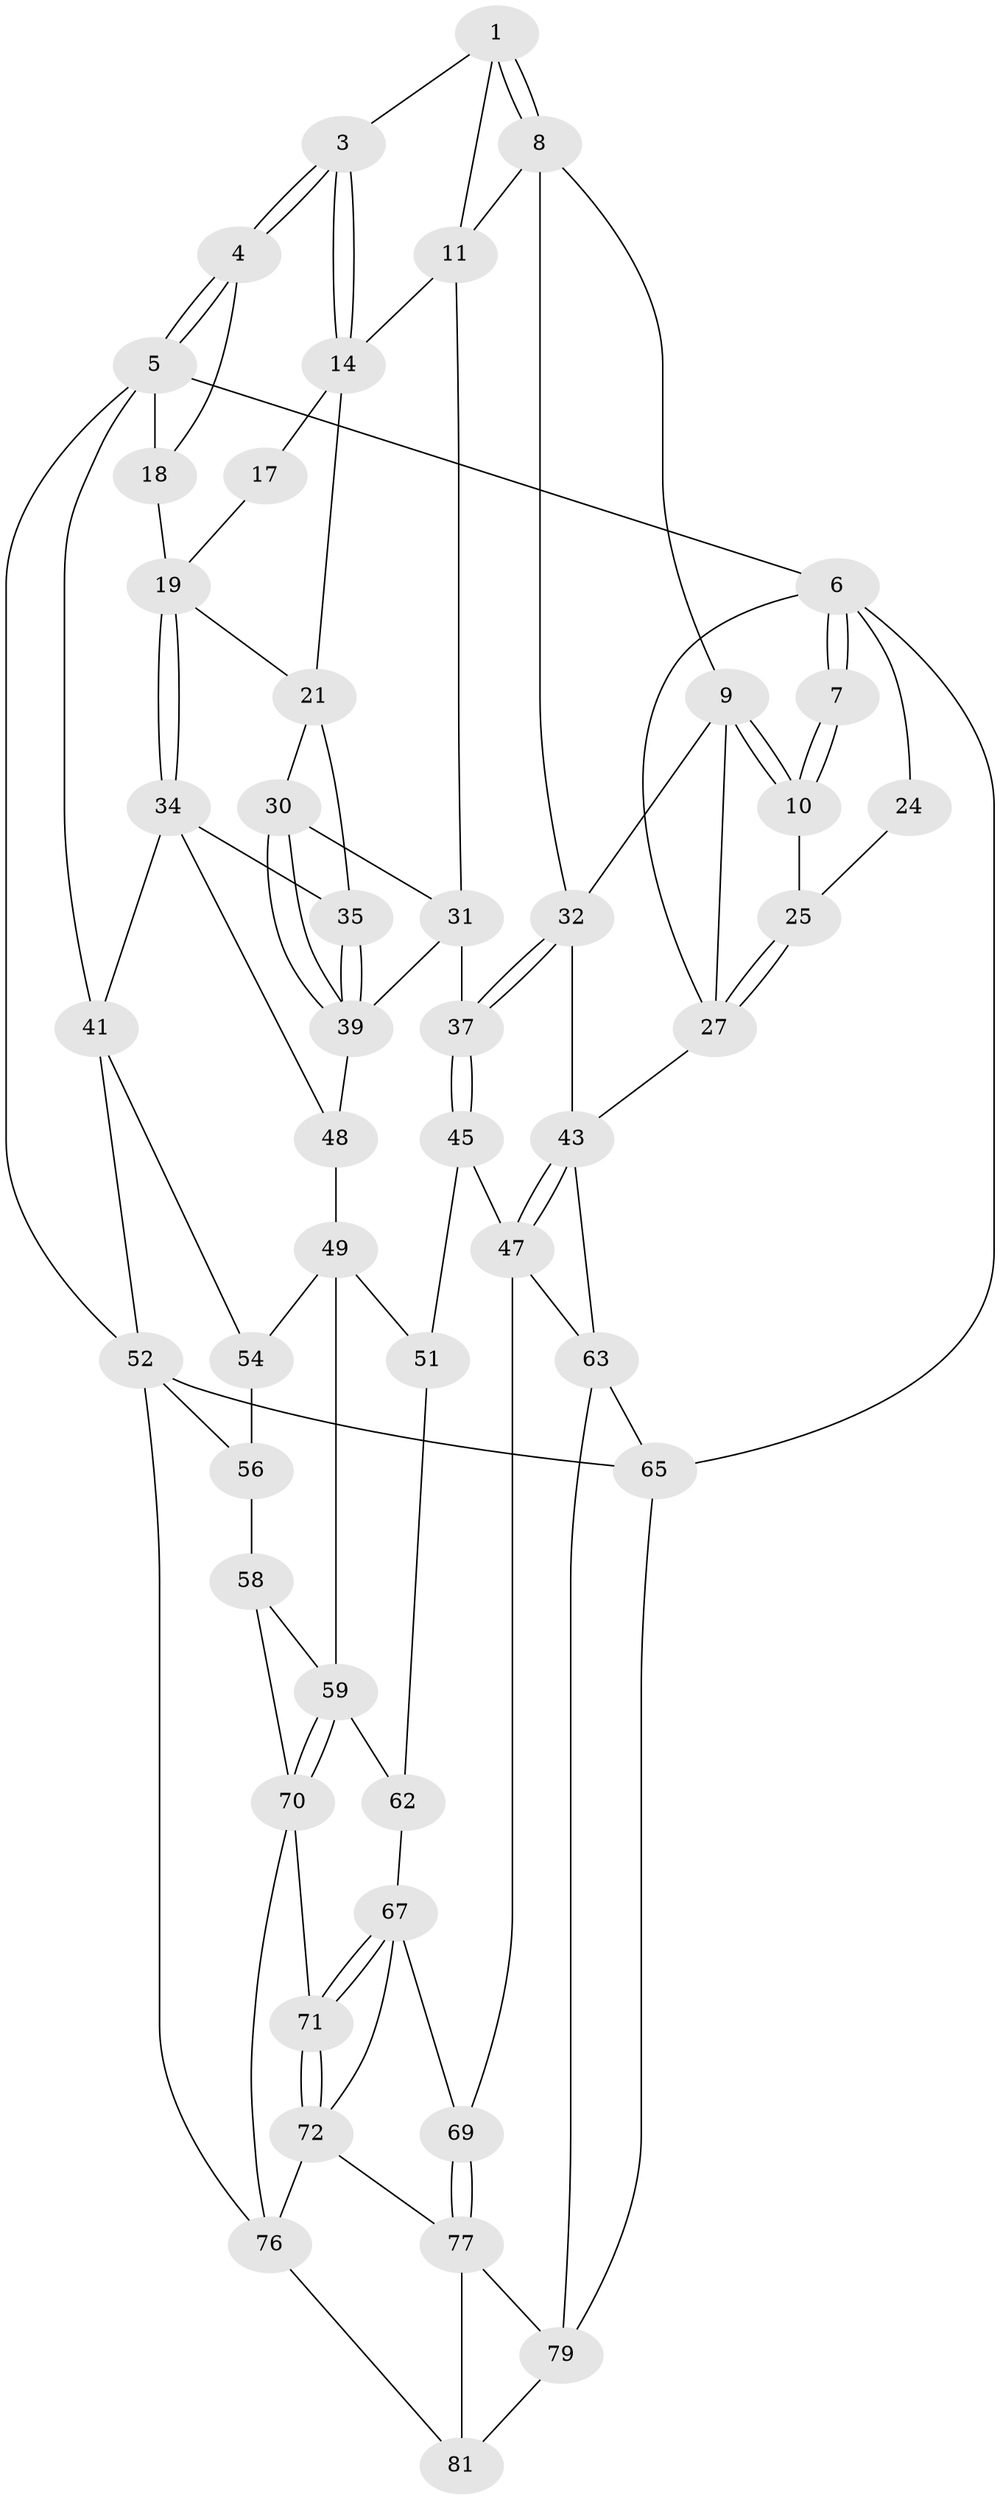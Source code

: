// original degree distribution, {3: 0.06097560975609756, 4: 0.21951219512195122, 5: 0.45121951219512196, 6: 0.2682926829268293}
// Generated by graph-tools (version 1.1) at 2025/11/02/27/25 16:11:53]
// undirected, 49 vertices, 105 edges
graph export_dot {
graph [start="1"]
  node [color=gray90,style=filled];
  1 [pos="+0.5576808861592495+0",super="+2"];
  3 [pos="+0.6936264592811847+0"];
  4 [pos="+1+0",super="+16"];
  5 [pos="+1+0",super="+38"];
  6 [pos="+0+0",super="+23"];
  7 [pos="+0.282443485894297+0"];
  8 [pos="+0.311367573616537+0.16960305964834974",super="+13"];
  9 [pos="+0.29837306141136494+0.16436735264087562",super="+26"];
  10 [pos="+0.2523205835653357+0.10463410185057608",super="+22"];
  11 [pos="+0.5636425830922476+0.062215075578215734",super="+12"];
  14 [pos="+0.7741476735036348+0.10489260796294796",super="+15"];
  17 [pos="+0.8471966342531145+0.09993470723695252"];
  18 [pos="+0.9521716027901594+0.23421390297116312"];
  19 [pos="+0.8745893879373203+0.27515855585504956",super="+20"];
  21 [pos="+0.7336517952441328+0.2007505663568232",super="+29"];
  24 [pos="+0.04446643463503081+0.018707259733315603"];
  25 [pos="+0.08378283182341148+0.18003398151954272"];
  27 [pos="+0+0.3318181665518452",super="+28"];
  30 [pos="+0.5820827814193721+0.2710569412635528"];
  31 [pos="+0.547334750261638+0.26258235742408814",super="+36"];
  32 [pos="+0.36367391335750027+0.41076991957945175",super="+33"];
  34 [pos="+0.8600398537905147+0.33942331987549407",super="+42"];
  35 [pos="+0.7413227823416806+0.43353545170910934"];
  37 [pos="+0.39700437458721866+0.4368404805531184"];
  39 [pos="+0.7163194501793428+0.4744921593711708",super="+40"];
  41 [pos="+1+0.5755456057845889",super="+53"];
  43 [pos="+0.21656720965245488+0.44330397718197195",super="+44"];
  45 [pos="+0.3984258193723857+0.45417588025230105",super="+46"];
  47 [pos="+0.24494965637554542+0.6566886612211303",super="+66"];
  48 [pos="+0.7143250260165603+0.4943251699618295"];
  49 [pos="+0.711338713683734+0.5040533108533943",super="+50"];
  51 [pos="+0.526148592150361+0.6095324935006922",super="+61"];
  52 [pos="+1+1",super="+74"];
  54 [pos="+0.9641512404008933+0.7197284825344833",super="+55"];
  56 [pos="+0.7753313213144034+0.7713818687762614",super="+57"];
  58 [pos="+0.7456154507439211+0.7901449385839745"];
  59 [pos="+0.6913851519446986+0.7863403434191755",super="+60"];
  62 [pos="+0.4775498320160557+0.7126385951118712"];
  63 [pos="+0+0.6928059156006476",super="+64"];
  65 [pos="+0+1"];
  67 [pos="+0.47436028335777003+0.7278437344960338",super="+68"];
  69 [pos="+0.2627642527317025+0.812696597305999"];
  70 [pos="+0.6165268955125881+0.881748045379799",super="+75"];
  71 [pos="+0.5684406653309678+0.8978167612729355"];
  72 [pos="+0.47522655383468343+1",super="+73"];
  76 [pos="+0.8830893167823766+1",super="+80"];
  77 [pos="+0.27127477847210685+0.8620474409052141",super="+78"];
  79 [pos="+0.18168322329021183+0.936899938668509",super="+82"];
  81 [pos="+0.36258850862902503+1"];
  1 -- 8;
  1 -- 8;
  1 -- 3;
  1 -- 11;
  3 -- 4;
  3 -- 4;
  3 -- 14;
  3 -- 14;
  4 -- 5;
  4 -- 5;
  4 -- 18;
  5 -- 6;
  5 -- 52;
  5 -- 41;
  5 -- 18;
  6 -- 7;
  6 -- 7;
  6 -- 65;
  6 -- 24;
  6 -- 27;
  7 -- 10;
  7 -- 10;
  8 -- 9;
  8 -- 32;
  8 -- 11;
  9 -- 10;
  9 -- 10;
  9 -- 32;
  9 -- 27;
  10 -- 25;
  11 -- 14;
  11 -- 31;
  14 -- 17;
  14 -- 21;
  17 -- 19;
  18 -- 19;
  19 -- 34;
  19 -- 34;
  19 -- 21;
  21 -- 35;
  21 -- 30;
  24 -- 25;
  25 -- 27;
  25 -- 27;
  27 -- 43;
  30 -- 31;
  30 -- 39;
  30 -- 39;
  31 -- 39;
  31 -- 37;
  32 -- 37;
  32 -- 37;
  32 -- 43;
  34 -- 35;
  34 -- 48;
  34 -- 41;
  35 -- 39;
  35 -- 39;
  37 -- 45;
  37 -- 45;
  39 -- 48;
  41 -- 52;
  41 -- 54;
  43 -- 47;
  43 -- 47;
  43 -- 63;
  45 -- 51 [weight=2];
  45 -- 47;
  47 -- 69;
  47 -- 63;
  48 -- 49;
  49 -- 54;
  49 -- 59;
  49 -- 51;
  51 -- 62;
  52 -- 65;
  52 -- 76;
  52 -- 56;
  54 -- 56 [weight=2];
  56 -- 58;
  58 -- 59;
  58 -- 70;
  59 -- 70;
  59 -- 70;
  59 -- 62;
  62 -- 67;
  63 -- 65;
  63 -- 79;
  65 -- 79;
  67 -- 71;
  67 -- 71;
  67 -- 72;
  67 -- 69;
  69 -- 77;
  69 -- 77;
  70 -- 71;
  70 -- 76;
  71 -- 72;
  71 -- 72;
  72 -- 76;
  72 -- 77;
  76 -- 81;
  77 -- 81;
  77 -- 79;
  79 -- 81;
}
